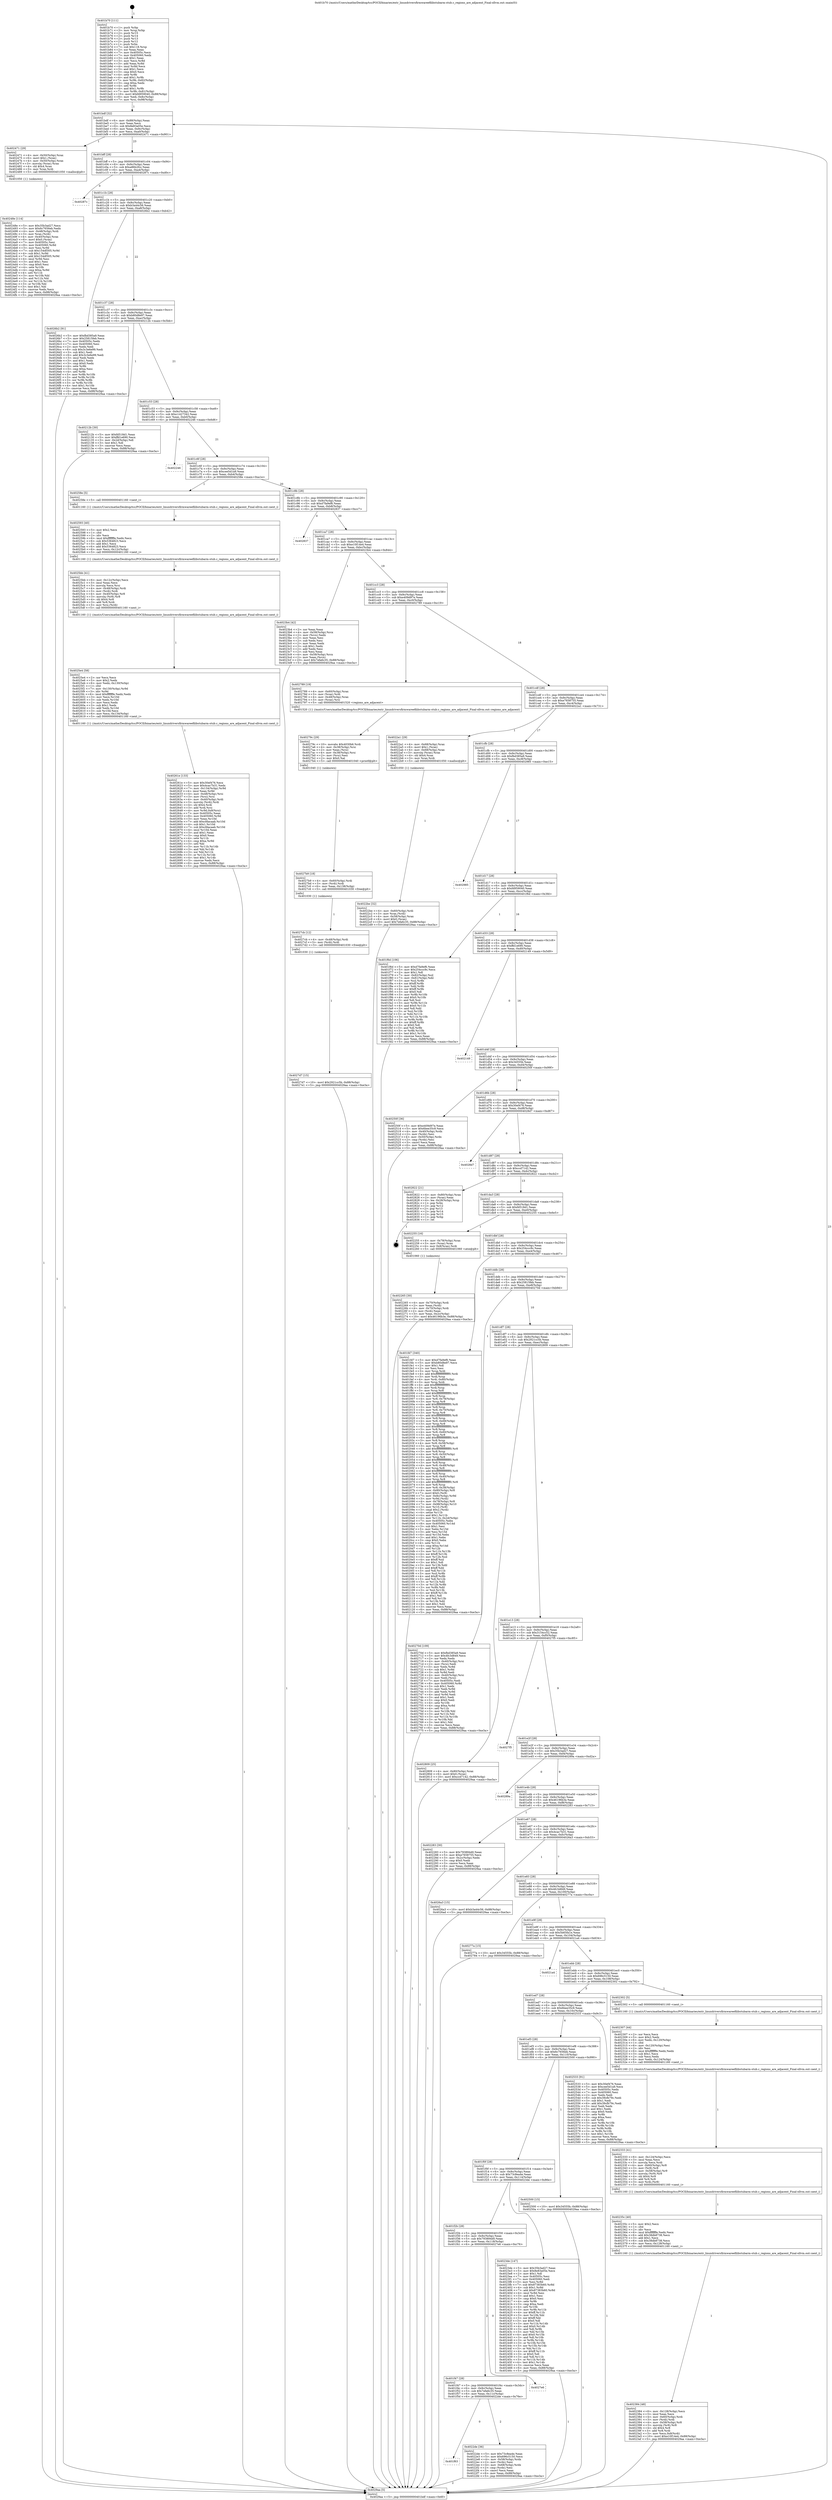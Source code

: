 digraph "0x401b70" {
  label = "0x401b70 (/mnt/c/Users/mathe/Desktop/tcc/POCII/binaries/extr_linuxdriversfirmwareefilibstubarm-stub.c_regions_are_adjacent_Final-ollvm.out::main(0))"
  labelloc = "t"
  node[shape=record]

  Entry [label="",width=0.3,height=0.3,shape=circle,fillcolor=black,style=filled]
  "0x401bdf" [label="{
     0x401bdf [32]\l
     | [instrs]\l
     &nbsp;&nbsp;0x401bdf \<+6\>: mov -0x88(%rbp),%eax\l
     &nbsp;&nbsp;0x401be5 \<+2\>: mov %eax,%ecx\l
     &nbsp;&nbsp;0x401be7 \<+6\>: sub $0x8e83a05e,%ecx\l
     &nbsp;&nbsp;0x401bed \<+6\>: mov %eax,-0x9c(%rbp)\l
     &nbsp;&nbsp;0x401bf3 \<+6\>: mov %ecx,-0xa0(%rbp)\l
     &nbsp;&nbsp;0x401bf9 \<+6\>: je 0000000000402471 \<main+0x901\>\l
  }"]
  "0x402471" [label="{
     0x402471 [29]\l
     | [instrs]\l
     &nbsp;&nbsp;0x402471 \<+4\>: mov -0x50(%rbp),%rax\l
     &nbsp;&nbsp;0x402475 \<+6\>: movl $0x1,(%rax)\l
     &nbsp;&nbsp;0x40247b \<+4\>: mov -0x50(%rbp),%rax\l
     &nbsp;&nbsp;0x40247f \<+3\>: movslq (%rax),%rax\l
     &nbsp;&nbsp;0x402482 \<+4\>: shl $0x4,%rax\l
     &nbsp;&nbsp;0x402486 \<+3\>: mov %rax,%rdi\l
     &nbsp;&nbsp;0x402489 \<+5\>: call 0000000000401050 \<malloc@plt\>\l
     | [calls]\l
     &nbsp;&nbsp;0x401050 \{1\} (unknown)\l
  }"]
  "0x401bff" [label="{
     0x401bff [28]\l
     | [instrs]\l
     &nbsp;&nbsp;0x401bff \<+5\>: jmp 0000000000401c04 \<main+0x94\>\l
     &nbsp;&nbsp;0x401c04 \<+6\>: mov -0x9c(%rbp),%eax\l
     &nbsp;&nbsp;0x401c0a \<+5\>: sub $0xa86b2fcc,%eax\l
     &nbsp;&nbsp;0x401c0f \<+6\>: mov %eax,-0xa4(%rbp)\l
     &nbsp;&nbsp;0x401c15 \<+6\>: je 000000000040287c \<main+0xd0c\>\l
  }"]
  Exit [label="",width=0.3,height=0.3,shape=circle,fillcolor=black,style=filled,peripheries=2]
  "0x40287c" [label="{
     0x40287c\l
  }", style=dashed]
  "0x401c1b" [label="{
     0x401c1b [28]\l
     | [instrs]\l
     &nbsp;&nbsp;0x401c1b \<+5\>: jmp 0000000000401c20 \<main+0xb0\>\l
     &nbsp;&nbsp;0x401c20 \<+6\>: mov -0x9c(%rbp),%eax\l
     &nbsp;&nbsp;0x401c26 \<+5\>: sub $0xb3a44c56,%eax\l
     &nbsp;&nbsp;0x401c2b \<+6\>: mov %eax,-0xa8(%rbp)\l
     &nbsp;&nbsp;0x401c31 \<+6\>: je 00000000004026b2 \<main+0xb42\>\l
  }"]
  "0x4027d7" [label="{
     0x4027d7 [15]\l
     | [instrs]\l
     &nbsp;&nbsp;0x4027d7 \<+10\>: movl $0x2921cc5b,-0x88(%rbp)\l
     &nbsp;&nbsp;0x4027e1 \<+5\>: jmp 00000000004029aa \<main+0xe3a\>\l
  }"]
  "0x4026b2" [label="{
     0x4026b2 [91]\l
     | [instrs]\l
     &nbsp;&nbsp;0x4026b2 \<+5\>: mov $0xfbd385a9,%eax\l
     &nbsp;&nbsp;0x4026b7 \<+5\>: mov $0x25815feb,%ecx\l
     &nbsp;&nbsp;0x4026bc \<+7\>: mov 0x40505c,%edx\l
     &nbsp;&nbsp;0x4026c3 \<+7\>: mov 0x405060,%esi\l
     &nbsp;&nbsp;0x4026ca \<+2\>: mov %edx,%edi\l
     &nbsp;&nbsp;0x4026cc \<+6\>: sub $0x3c3e6e99,%edi\l
     &nbsp;&nbsp;0x4026d2 \<+3\>: sub $0x1,%edi\l
     &nbsp;&nbsp;0x4026d5 \<+6\>: add $0x3c3e6e99,%edi\l
     &nbsp;&nbsp;0x4026db \<+3\>: imul %edi,%edx\l
     &nbsp;&nbsp;0x4026de \<+3\>: and $0x1,%edx\l
     &nbsp;&nbsp;0x4026e1 \<+3\>: cmp $0x0,%edx\l
     &nbsp;&nbsp;0x4026e4 \<+4\>: sete %r8b\l
     &nbsp;&nbsp;0x4026e8 \<+3\>: cmp $0xa,%esi\l
     &nbsp;&nbsp;0x4026eb \<+4\>: setl %r9b\l
     &nbsp;&nbsp;0x4026ef \<+3\>: mov %r8b,%r10b\l
     &nbsp;&nbsp;0x4026f2 \<+3\>: and %r9b,%r10b\l
     &nbsp;&nbsp;0x4026f5 \<+3\>: xor %r9b,%r8b\l
     &nbsp;&nbsp;0x4026f8 \<+3\>: or %r8b,%r10b\l
     &nbsp;&nbsp;0x4026fb \<+4\>: test $0x1,%r10b\l
     &nbsp;&nbsp;0x4026ff \<+3\>: cmovne %ecx,%eax\l
     &nbsp;&nbsp;0x402702 \<+6\>: mov %eax,-0x88(%rbp)\l
     &nbsp;&nbsp;0x402708 \<+5\>: jmp 00000000004029aa \<main+0xe3a\>\l
  }"]
  "0x401c37" [label="{
     0x401c37 [28]\l
     | [instrs]\l
     &nbsp;&nbsp;0x401c37 \<+5\>: jmp 0000000000401c3c \<main+0xcc\>\l
     &nbsp;&nbsp;0x401c3c \<+6\>: mov -0x9c(%rbp),%eax\l
     &nbsp;&nbsp;0x401c42 \<+5\>: sub $0xb80d8e97,%eax\l
     &nbsp;&nbsp;0x401c47 \<+6\>: mov %eax,-0xac(%rbp)\l
     &nbsp;&nbsp;0x401c4d \<+6\>: je 000000000040212b \<main+0x5bb\>\l
  }"]
  "0x4027cb" [label="{
     0x4027cb [12]\l
     | [instrs]\l
     &nbsp;&nbsp;0x4027cb \<+4\>: mov -0x48(%rbp),%rdi\l
     &nbsp;&nbsp;0x4027cf \<+3\>: mov (%rdi),%rdi\l
     &nbsp;&nbsp;0x4027d2 \<+5\>: call 0000000000401030 \<free@plt\>\l
     | [calls]\l
     &nbsp;&nbsp;0x401030 \{1\} (unknown)\l
  }"]
  "0x40212b" [label="{
     0x40212b [30]\l
     | [instrs]\l
     &nbsp;&nbsp;0x40212b \<+5\>: mov $0xfd518d1,%eax\l
     &nbsp;&nbsp;0x402130 \<+5\>: mov $0xffd1e690,%ecx\l
     &nbsp;&nbsp;0x402135 \<+3\>: mov -0x2d(%rbp),%dl\l
     &nbsp;&nbsp;0x402138 \<+3\>: test $0x1,%dl\l
     &nbsp;&nbsp;0x40213b \<+3\>: cmovne %ecx,%eax\l
     &nbsp;&nbsp;0x40213e \<+6\>: mov %eax,-0x88(%rbp)\l
     &nbsp;&nbsp;0x402144 \<+5\>: jmp 00000000004029aa \<main+0xe3a\>\l
  }"]
  "0x401c53" [label="{
     0x401c53 [28]\l
     | [instrs]\l
     &nbsp;&nbsp;0x401c53 \<+5\>: jmp 0000000000401c58 \<main+0xe8\>\l
     &nbsp;&nbsp;0x401c58 \<+6\>: mov -0x9c(%rbp),%eax\l
     &nbsp;&nbsp;0x401c5e \<+5\>: sub $0xc1427342,%eax\l
     &nbsp;&nbsp;0x401c63 \<+6\>: mov %eax,-0xb0(%rbp)\l
     &nbsp;&nbsp;0x401c69 \<+6\>: je 0000000000402246 \<main+0x6d6\>\l
  }"]
  "0x4027b9" [label="{
     0x4027b9 [18]\l
     | [instrs]\l
     &nbsp;&nbsp;0x4027b9 \<+4\>: mov -0x60(%rbp),%rdi\l
     &nbsp;&nbsp;0x4027bd \<+3\>: mov (%rdi),%rdi\l
     &nbsp;&nbsp;0x4027c0 \<+6\>: mov %eax,-0x138(%rbp)\l
     &nbsp;&nbsp;0x4027c6 \<+5\>: call 0000000000401030 \<free@plt\>\l
     | [calls]\l
     &nbsp;&nbsp;0x401030 \{1\} (unknown)\l
  }"]
  "0x402246" [label="{
     0x402246\l
  }", style=dashed]
  "0x401c6f" [label="{
     0x401c6f [28]\l
     | [instrs]\l
     &nbsp;&nbsp;0x401c6f \<+5\>: jmp 0000000000401c74 \<main+0x104\>\l
     &nbsp;&nbsp;0x401c74 \<+6\>: mov -0x9c(%rbp),%eax\l
     &nbsp;&nbsp;0x401c7a \<+5\>: sub $0xcee5d1a9,%eax\l
     &nbsp;&nbsp;0x401c7f \<+6\>: mov %eax,-0xb4(%rbp)\l
     &nbsp;&nbsp;0x401c85 \<+6\>: je 000000000040258e \<main+0xa1e\>\l
  }"]
  "0x40279c" [label="{
     0x40279c [29]\l
     | [instrs]\l
     &nbsp;&nbsp;0x40279c \<+10\>: movabs $0x4030b6,%rdi\l
     &nbsp;&nbsp;0x4027a6 \<+4\>: mov -0x38(%rbp),%rsi\l
     &nbsp;&nbsp;0x4027aa \<+2\>: mov %eax,(%rsi)\l
     &nbsp;&nbsp;0x4027ac \<+4\>: mov -0x38(%rbp),%rsi\l
     &nbsp;&nbsp;0x4027b0 \<+2\>: mov (%rsi),%esi\l
     &nbsp;&nbsp;0x4027b2 \<+2\>: mov $0x0,%al\l
     &nbsp;&nbsp;0x4027b4 \<+5\>: call 0000000000401040 \<printf@plt\>\l
     | [calls]\l
     &nbsp;&nbsp;0x401040 \{1\} (unknown)\l
  }"]
  "0x40258e" [label="{
     0x40258e [5]\l
     | [instrs]\l
     &nbsp;&nbsp;0x40258e \<+5\>: call 0000000000401160 \<next_i\>\l
     | [calls]\l
     &nbsp;&nbsp;0x401160 \{1\} (/mnt/c/Users/mathe/Desktop/tcc/POCII/binaries/extr_linuxdriversfirmwareefilibstubarm-stub.c_regions_are_adjacent_Final-ollvm.out::next_i)\l
  }"]
  "0x401c8b" [label="{
     0x401c8b [28]\l
     | [instrs]\l
     &nbsp;&nbsp;0x401c8b \<+5\>: jmp 0000000000401c90 \<main+0x120\>\l
     &nbsp;&nbsp;0x401c90 \<+6\>: mov -0x9c(%rbp),%eax\l
     &nbsp;&nbsp;0x401c96 \<+5\>: sub $0xd7fa9ef6,%eax\l
     &nbsp;&nbsp;0x401c9b \<+6\>: mov %eax,-0xb8(%rbp)\l
     &nbsp;&nbsp;0x401ca1 \<+6\>: je 0000000000402837 \<main+0xcc7\>\l
  }"]
  "0x40261e" [label="{
     0x40261e [133]\l
     | [instrs]\l
     &nbsp;&nbsp;0x40261e \<+5\>: mov $0x30ef476,%ecx\l
     &nbsp;&nbsp;0x402623 \<+5\>: mov $0x4cac7b31,%edx\l
     &nbsp;&nbsp;0x402628 \<+7\>: mov -0x134(%rbp),%r9d\l
     &nbsp;&nbsp;0x40262f \<+4\>: imul %eax,%r9d\l
     &nbsp;&nbsp;0x402633 \<+4\>: mov -0x48(%rbp),%rsi\l
     &nbsp;&nbsp;0x402637 \<+3\>: mov (%rsi),%rsi\l
     &nbsp;&nbsp;0x40263a \<+4\>: mov -0x40(%rbp),%rdi\l
     &nbsp;&nbsp;0x40263e \<+3\>: movslq (%rdi),%rdi\l
     &nbsp;&nbsp;0x402641 \<+4\>: shl $0x4,%rdi\l
     &nbsp;&nbsp;0x402645 \<+3\>: add %rdi,%rsi\l
     &nbsp;&nbsp;0x402648 \<+4\>: mov %r9d,0x8(%rsi)\l
     &nbsp;&nbsp;0x40264c \<+7\>: mov 0x40505c,%eax\l
     &nbsp;&nbsp;0x402653 \<+8\>: mov 0x405060,%r9d\l
     &nbsp;&nbsp;0x40265b \<+3\>: mov %eax,%r10d\l
     &nbsp;&nbsp;0x40265e \<+7\>: add $0xcfdacaab,%r10d\l
     &nbsp;&nbsp;0x402665 \<+4\>: sub $0x1,%r10d\l
     &nbsp;&nbsp;0x402669 \<+7\>: sub $0xcfdacaab,%r10d\l
     &nbsp;&nbsp;0x402670 \<+4\>: imul %r10d,%eax\l
     &nbsp;&nbsp;0x402674 \<+3\>: and $0x1,%eax\l
     &nbsp;&nbsp;0x402677 \<+3\>: cmp $0x0,%eax\l
     &nbsp;&nbsp;0x40267a \<+4\>: sete %r11b\l
     &nbsp;&nbsp;0x40267e \<+4\>: cmp $0xa,%r9d\l
     &nbsp;&nbsp;0x402682 \<+3\>: setl %bl\l
     &nbsp;&nbsp;0x402685 \<+3\>: mov %r11b,%r14b\l
     &nbsp;&nbsp;0x402688 \<+3\>: and %bl,%r14b\l
     &nbsp;&nbsp;0x40268b \<+3\>: xor %bl,%r11b\l
     &nbsp;&nbsp;0x40268e \<+3\>: or %r11b,%r14b\l
     &nbsp;&nbsp;0x402691 \<+4\>: test $0x1,%r14b\l
     &nbsp;&nbsp;0x402695 \<+3\>: cmovne %edx,%ecx\l
     &nbsp;&nbsp;0x402698 \<+6\>: mov %ecx,-0x88(%rbp)\l
     &nbsp;&nbsp;0x40269e \<+5\>: jmp 00000000004029aa \<main+0xe3a\>\l
  }"]
  "0x402837" [label="{
     0x402837\l
  }", style=dashed]
  "0x401ca7" [label="{
     0x401ca7 [28]\l
     | [instrs]\l
     &nbsp;&nbsp;0x401ca7 \<+5\>: jmp 0000000000401cac \<main+0x13c\>\l
     &nbsp;&nbsp;0x401cac \<+6\>: mov -0x9c(%rbp),%eax\l
     &nbsp;&nbsp;0x401cb2 \<+5\>: sub $0xe10f14e4,%eax\l
     &nbsp;&nbsp;0x401cb7 \<+6\>: mov %eax,-0xbc(%rbp)\l
     &nbsp;&nbsp;0x401cbd \<+6\>: je 00000000004023b4 \<main+0x844\>\l
  }"]
  "0x4025e4" [label="{
     0x4025e4 [58]\l
     | [instrs]\l
     &nbsp;&nbsp;0x4025e4 \<+2\>: xor %ecx,%ecx\l
     &nbsp;&nbsp;0x4025e6 \<+5\>: mov $0x2,%edx\l
     &nbsp;&nbsp;0x4025eb \<+6\>: mov %edx,-0x130(%rbp)\l
     &nbsp;&nbsp;0x4025f1 \<+1\>: cltd\l
     &nbsp;&nbsp;0x4025f2 \<+7\>: mov -0x130(%rbp),%r9d\l
     &nbsp;&nbsp;0x4025f9 \<+3\>: idiv %r9d\l
     &nbsp;&nbsp;0x4025fc \<+6\>: imul $0xfffffffe,%edx,%edx\l
     &nbsp;&nbsp;0x402602 \<+3\>: mov %ecx,%r10d\l
     &nbsp;&nbsp;0x402605 \<+3\>: sub %edx,%r10d\l
     &nbsp;&nbsp;0x402608 \<+2\>: mov %ecx,%edx\l
     &nbsp;&nbsp;0x40260a \<+3\>: sub $0x1,%edx\l
     &nbsp;&nbsp;0x40260d \<+3\>: add %edx,%r10d\l
     &nbsp;&nbsp;0x402610 \<+3\>: sub %r10d,%ecx\l
     &nbsp;&nbsp;0x402613 \<+6\>: mov %ecx,-0x134(%rbp)\l
     &nbsp;&nbsp;0x402619 \<+5\>: call 0000000000401160 \<next_i\>\l
     | [calls]\l
     &nbsp;&nbsp;0x401160 \{1\} (/mnt/c/Users/mathe/Desktop/tcc/POCII/binaries/extr_linuxdriversfirmwareefilibstubarm-stub.c_regions_are_adjacent_Final-ollvm.out::next_i)\l
  }"]
  "0x4023b4" [label="{
     0x4023b4 [42]\l
     | [instrs]\l
     &nbsp;&nbsp;0x4023b4 \<+2\>: xor %eax,%eax\l
     &nbsp;&nbsp;0x4023b6 \<+4\>: mov -0x58(%rbp),%rcx\l
     &nbsp;&nbsp;0x4023ba \<+2\>: mov (%rcx),%edx\l
     &nbsp;&nbsp;0x4023bc \<+2\>: mov %eax,%esi\l
     &nbsp;&nbsp;0x4023be \<+2\>: sub %edx,%esi\l
     &nbsp;&nbsp;0x4023c0 \<+2\>: mov %eax,%edx\l
     &nbsp;&nbsp;0x4023c2 \<+3\>: sub $0x1,%edx\l
     &nbsp;&nbsp;0x4023c5 \<+2\>: add %edx,%esi\l
     &nbsp;&nbsp;0x4023c7 \<+2\>: sub %esi,%eax\l
     &nbsp;&nbsp;0x4023c9 \<+4\>: mov -0x58(%rbp),%rcx\l
     &nbsp;&nbsp;0x4023cd \<+2\>: mov %eax,(%rcx)\l
     &nbsp;&nbsp;0x4023cf \<+10\>: movl $0x7efa6c35,-0x88(%rbp)\l
     &nbsp;&nbsp;0x4023d9 \<+5\>: jmp 00000000004029aa \<main+0xe3a\>\l
  }"]
  "0x401cc3" [label="{
     0x401cc3 [28]\l
     | [instrs]\l
     &nbsp;&nbsp;0x401cc3 \<+5\>: jmp 0000000000401cc8 \<main+0x158\>\l
     &nbsp;&nbsp;0x401cc8 \<+6\>: mov -0x9c(%rbp),%eax\l
     &nbsp;&nbsp;0x401cce \<+5\>: sub $0xe409d97e,%eax\l
     &nbsp;&nbsp;0x401cd3 \<+6\>: mov %eax,-0xc0(%rbp)\l
     &nbsp;&nbsp;0x401cd9 \<+6\>: je 0000000000402789 \<main+0xc19\>\l
  }"]
  "0x4025bb" [label="{
     0x4025bb [41]\l
     | [instrs]\l
     &nbsp;&nbsp;0x4025bb \<+6\>: mov -0x12c(%rbp),%ecx\l
     &nbsp;&nbsp;0x4025c1 \<+3\>: imul %eax,%ecx\l
     &nbsp;&nbsp;0x4025c4 \<+3\>: movslq %ecx,%rsi\l
     &nbsp;&nbsp;0x4025c7 \<+4\>: mov -0x48(%rbp),%rdi\l
     &nbsp;&nbsp;0x4025cb \<+3\>: mov (%rdi),%rdi\l
     &nbsp;&nbsp;0x4025ce \<+4\>: mov -0x40(%rbp),%r8\l
     &nbsp;&nbsp;0x4025d2 \<+3\>: movslq (%r8),%r8\l
     &nbsp;&nbsp;0x4025d5 \<+4\>: shl $0x4,%r8\l
     &nbsp;&nbsp;0x4025d9 \<+3\>: add %r8,%rdi\l
     &nbsp;&nbsp;0x4025dc \<+3\>: mov %rsi,(%rdi)\l
     &nbsp;&nbsp;0x4025df \<+5\>: call 0000000000401160 \<next_i\>\l
     | [calls]\l
     &nbsp;&nbsp;0x401160 \{1\} (/mnt/c/Users/mathe/Desktop/tcc/POCII/binaries/extr_linuxdriversfirmwareefilibstubarm-stub.c_regions_are_adjacent_Final-ollvm.out::next_i)\l
  }"]
  "0x402789" [label="{
     0x402789 [19]\l
     | [instrs]\l
     &nbsp;&nbsp;0x402789 \<+4\>: mov -0x60(%rbp),%rax\l
     &nbsp;&nbsp;0x40278d \<+3\>: mov (%rax),%rdi\l
     &nbsp;&nbsp;0x402790 \<+4\>: mov -0x48(%rbp),%rax\l
     &nbsp;&nbsp;0x402794 \<+3\>: mov (%rax),%rsi\l
     &nbsp;&nbsp;0x402797 \<+5\>: call 0000000000401520 \<regions_are_adjacent\>\l
     | [calls]\l
     &nbsp;&nbsp;0x401520 \{1\} (/mnt/c/Users/mathe/Desktop/tcc/POCII/binaries/extr_linuxdriversfirmwareefilibstubarm-stub.c_regions_are_adjacent_Final-ollvm.out::regions_are_adjacent)\l
  }"]
  "0x401cdf" [label="{
     0x401cdf [28]\l
     | [instrs]\l
     &nbsp;&nbsp;0x401cdf \<+5\>: jmp 0000000000401ce4 \<main+0x174\>\l
     &nbsp;&nbsp;0x401ce4 \<+6\>: mov -0x9c(%rbp),%eax\l
     &nbsp;&nbsp;0x401cea \<+5\>: sub $0xe7658755,%eax\l
     &nbsp;&nbsp;0x401cef \<+6\>: mov %eax,-0xc4(%rbp)\l
     &nbsp;&nbsp;0x401cf5 \<+6\>: je 00000000004022a1 \<main+0x731\>\l
  }"]
  "0x402593" [label="{
     0x402593 [40]\l
     | [instrs]\l
     &nbsp;&nbsp;0x402593 \<+5\>: mov $0x2,%ecx\l
     &nbsp;&nbsp;0x402598 \<+1\>: cltd\l
     &nbsp;&nbsp;0x402599 \<+2\>: idiv %ecx\l
     &nbsp;&nbsp;0x40259b \<+6\>: imul $0xfffffffe,%edx,%ecx\l
     &nbsp;&nbsp;0x4025a1 \<+6\>: sub $0x5364823,%ecx\l
     &nbsp;&nbsp;0x4025a7 \<+3\>: add $0x1,%ecx\l
     &nbsp;&nbsp;0x4025aa \<+6\>: add $0x5364823,%ecx\l
     &nbsp;&nbsp;0x4025b0 \<+6\>: mov %ecx,-0x12c(%rbp)\l
     &nbsp;&nbsp;0x4025b6 \<+5\>: call 0000000000401160 \<next_i\>\l
     | [calls]\l
     &nbsp;&nbsp;0x401160 \{1\} (/mnt/c/Users/mathe/Desktop/tcc/POCII/binaries/extr_linuxdriversfirmwareefilibstubarm-stub.c_regions_are_adjacent_Final-ollvm.out::next_i)\l
  }"]
  "0x4022a1" [label="{
     0x4022a1 [29]\l
     | [instrs]\l
     &nbsp;&nbsp;0x4022a1 \<+4\>: mov -0x68(%rbp),%rax\l
     &nbsp;&nbsp;0x4022a5 \<+6\>: movl $0x1,(%rax)\l
     &nbsp;&nbsp;0x4022ab \<+4\>: mov -0x68(%rbp),%rax\l
     &nbsp;&nbsp;0x4022af \<+3\>: movslq (%rax),%rax\l
     &nbsp;&nbsp;0x4022b2 \<+4\>: shl $0x4,%rax\l
     &nbsp;&nbsp;0x4022b6 \<+3\>: mov %rax,%rdi\l
     &nbsp;&nbsp;0x4022b9 \<+5\>: call 0000000000401050 \<malloc@plt\>\l
     | [calls]\l
     &nbsp;&nbsp;0x401050 \{1\} (unknown)\l
  }"]
  "0x401cfb" [label="{
     0x401cfb [28]\l
     | [instrs]\l
     &nbsp;&nbsp;0x401cfb \<+5\>: jmp 0000000000401d00 \<main+0x190\>\l
     &nbsp;&nbsp;0x401d00 \<+6\>: mov -0x9c(%rbp),%eax\l
     &nbsp;&nbsp;0x401d06 \<+5\>: sub $0xfbd385a9,%eax\l
     &nbsp;&nbsp;0x401d0b \<+6\>: mov %eax,-0xc8(%rbp)\l
     &nbsp;&nbsp;0x401d11 \<+6\>: je 0000000000402985 \<main+0xe15\>\l
  }"]
  "0x40248e" [label="{
     0x40248e [114]\l
     | [instrs]\l
     &nbsp;&nbsp;0x40248e \<+5\>: mov $0x35b3ad27,%ecx\l
     &nbsp;&nbsp;0x402493 \<+5\>: mov $0x6c7656eb,%edx\l
     &nbsp;&nbsp;0x402498 \<+4\>: mov -0x48(%rbp),%rdi\l
     &nbsp;&nbsp;0x40249c \<+3\>: mov %rax,(%rdi)\l
     &nbsp;&nbsp;0x40249f \<+4\>: mov -0x40(%rbp),%rax\l
     &nbsp;&nbsp;0x4024a3 \<+6\>: movl $0x0,(%rax)\l
     &nbsp;&nbsp;0x4024a9 \<+7\>: mov 0x40505c,%esi\l
     &nbsp;&nbsp;0x4024b0 \<+8\>: mov 0x405060,%r8d\l
     &nbsp;&nbsp;0x4024b8 \<+3\>: mov %esi,%r9d\l
     &nbsp;&nbsp;0x4024bb \<+7\>: sub $0x154df305,%r9d\l
     &nbsp;&nbsp;0x4024c2 \<+4\>: sub $0x1,%r9d\l
     &nbsp;&nbsp;0x4024c6 \<+7\>: add $0x154df305,%r9d\l
     &nbsp;&nbsp;0x4024cd \<+4\>: imul %r9d,%esi\l
     &nbsp;&nbsp;0x4024d1 \<+3\>: and $0x1,%esi\l
     &nbsp;&nbsp;0x4024d4 \<+3\>: cmp $0x0,%esi\l
     &nbsp;&nbsp;0x4024d7 \<+4\>: sete %r10b\l
     &nbsp;&nbsp;0x4024db \<+4\>: cmp $0xa,%r8d\l
     &nbsp;&nbsp;0x4024df \<+4\>: setl %r11b\l
     &nbsp;&nbsp;0x4024e3 \<+3\>: mov %r10b,%bl\l
     &nbsp;&nbsp;0x4024e6 \<+3\>: and %r11b,%bl\l
     &nbsp;&nbsp;0x4024e9 \<+3\>: xor %r11b,%r10b\l
     &nbsp;&nbsp;0x4024ec \<+3\>: or %r10b,%bl\l
     &nbsp;&nbsp;0x4024ef \<+3\>: test $0x1,%bl\l
     &nbsp;&nbsp;0x4024f2 \<+3\>: cmovne %edx,%ecx\l
     &nbsp;&nbsp;0x4024f5 \<+6\>: mov %ecx,-0x88(%rbp)\l
     &nbsp;&nbsp;0x4024fb \<+5\>: jmp 00000000004029aa \<main+0xe3a\>\l
  }"]
  "0x402985" [label="{
     0x402985\l
  }", style=dashed]
  "0x401d17" [label="{
     0x401d17 [28]\l
     | [instrs]\l
     &nbsp;&nbsp;0x401d17 \<+5\>: jmp 0000000000401d1c \<main+0x1ac\>\l
     &nbsp;&nbsp;0x401d1c \<+6\>: mov -0x9c(%rbp),%eax\l
     &nbsp;&nbsp;0x401d22 \<+5\>: sub $0xfd959040,%eax\l
     &nbsp;&nbsp;0x401d27 \<+6\>: mov %eax,-0xcc(%rbp)\l
     &nbsp;&nbsp;0x401d2d \<+6\>: je 0000000000401f6d \<main+0x3fd\>\l
  }"]
  "0x402384" [label="{
     0x402384 [48]\l
     | [instrs]\l
     &nbsp;&nbsp;0x402384 \<+6\>: mov -0x128(%rbp),%ecx\l
     &nbsp;&nbsp;0x40238a \<+3\>: imul %eax,%ecx\l
     &nbsp;&nbsp;0x40238d \<+4\>: mov -0x60(%rbp),%rdi\l
     &nbsp;&nbsp;0x402391 \<+3\>: mov (%rdi),%rdi\l
     &nbsp;&nbsp;0x402394 \<+4\>: mov -0x58(%rbp),%r8\l
     &nbsp;&nbsp;0x402398 \<+3\>: movslq (%r8),%r8\l
     &nbsp;&nbsp;0x40239b \<+4\>: shl $0x4,%r8\l
     &nbsp;&nbsp;0x40239f \<+3\>: add %r8,%rdi\l
     &nbsp;&nbsp;0x4023a2 \<+3\>: mov %ecx,0x8(%rdi)\l
     &nbsp;&nbsp;0x4023a5 \<+10\>: movl $0xe10f14e4,-0x88(%rbp)\l
     &nbsp;&nbsp;0x4023af \<+5\>: jmp 00000000004029aa \<main+0xe3a\>\l
  }"]
  "0x401f6d" [label="{
     0x401f6d [106]\l
     | [instrs]\l
     &nbsp;&nbsp;0x401f6d \<+5\>: mov $0xd7fa9ef6,%eax\l
     &nbsp;&nbsp;0x401f72 \<+5\>: mov $0x254ccc9c,%ecx\l
     &nbsp;&nbsp;0x401f77 \<+2\>: mov $0x1,%dl\l
     &nbsp;&nbsp;0x401f79 \<+7\>: mov -0x82(%rbp),%sil\l
     &nbsp;&nbsp;0x401f80 \<+7\>: mov -0x81(%rbp),%dil\l
     &nbsp;&nbsp;0x401f87 \<+3\>: mov %sil,%r8b\l
     &nbsp;&nbsp;0x401f8a \<+4\>: xor $0xff,%r8b\l
     &nbsp;&nbsp;0x401f8e \<+3\>: mov %dil,%r9b\l
     &nbsp;&nbsp;0x401f91 \<+4\>: xor $0xff,%r9b\l
     &nbsp;&nbsp;0x401f95 \<+3\>: xor $0x0,%dl\l
     &nbsp;&nbsp;0x401f98 \<+3\>: mov %r8b,%r10b\l
     &nbsp;&nbsp;0x401f9b \<+4\>: and $0x0,%r10b\l
     &nbsp;&nbsp;0x401f9f \<+3\>: and %dl,%sil\l
     &nbsp;&nbsp;0x401fa2 \<+3\>: mov %r9b,%r11b\l
     &nbsp;&nbsp;0x401fa5 \<+4\>: and $0x0,%r11b\l
     &nbsp;&nbsp;0x401fa9 \<+3\>: and %dl,%dil\l
     &nbsp;&nbsp;0x401fac \<+3\>: or %sil,%r10b\l
     &nbsp;&nbsp;0x401faf \<+3\>: or %dil,%r11b\l
     &nbsp;&nbsp;0x401fb2 \<+3\>: xor %r11b,%r10b\l
     &nbsp;&nbsp;0x401fb5 \<+3\>: or %r9b,%r8b\l
     &nbsp;&nbsp;0x401fb8 \<+4\>: xor $0xff,%r8b\l
     &nbsp;&nbsp;0x401fbc \<+3\>: or $0x0,%dl\l
     &nbsp;&nbsp;0x401fbf \<+3\>: and %dl,%r8b\l
     &nbsp;&nbsp;0x401fc2 \<+3\>: or %r8b,%r10b\l
     &nbsp;&nbsp;0x401fc5 \<+4\>: test $0x1,%r10b\l
     &nbsp;&nbsp;0x401fc9 \<+3\>: cmovne %ecx,%eax\l
     &nbsp;&nbsp;0x401fcc \<+6\>: mov %eax,-0x88(%rbp)\l
     &nbsp;&nbsp;0x401fd2 \<+5\>: jmp 00000000004029aa \<main+0xe3a\>\l
  }"]
  "0x401d33" [label="{
     0x401d33 [28]\l
     | [instrs]\l
     &nbsp;&nbsp;0x401d33 \<+5\>: jmp 0000000000401d38 \<main+0x1c8\>\l
     &nbsp;&nbsp;0x401d38 \<+6\>: mov -0x9c(%rbp),%eax\l
     &nbsp;&nbsp;0x401d3e \<+5\>: sub $0xffd1e690,%eax\l
     &nbsp;&nbsp;0x401d43 \<+6\>: mov %eax,-0xd0(%rbp)\l
     &nbsp;&nbsp;0x401d49 \<+6\>: je 0000000000402149 \<main+0x5d9\>\l
  }"]
  "0x4029aa" [label="{
     0x4029aa [5]\l
     | [instrs]\l
     &nbsp;&nbsp;0x4029aa \<+5\>: jmp 0000000000401bdf \<main+0x6f\>\l
  }"]
  "0x401b70" [label="{
     0x401b70 [111]\l
     | [instrs]\l
     &nbsp;&nbsp;0x401b70 \<+1\>: push %rbp\l
     &nbsp;&nbsp;0x401b71 \<+3\>: mov %rsp,%rbp\l
     &nbsp;&nbsp;0x401b74 \<+2\>: push %r15\l
     &nbsp;&nbsp;0x401b76 \<+2\>: push %r14\l
     &nbsp;&nbsp;0x401b78 \<+2\>: push %r13\l
     &nbsp;&nbsp;0x401b7a \<+2\>: push %r12\l
     &nbsp;&nbsp;0x401b7c \<+1\>: push %rbx\l
     &nbsp;&nbsp;0x401b7d \<+7\>: sub $0x118,%rsp\l
     &nbsp;&nbsp;0x401b84 \<+2\>: xor %eax,%eax\l
     &nbsp;&nbsp;0x401b86 \<+7\>: mov 0x40505c,%ecx\l
     &nbsp;&nbsp;0x401b8d \<+7\>: mov 0x405060,%edx\l
     &nbsp;&nbsp;0x401b94 \<+3\>: sub $0x1,%eax\l
     &nbsp;&nbsp;0x401b97 \<+3\>: mov %ecx,%r8d\l
     &nbsp;&nbsp;0x401b9a \<+3\>: add %eax,%r8d\l
     &nbsp;&nbsp;0x401b9d \<+4\>: imul %r8d,%ecx\l
     &nbsp;&nbsp;0x401ba1 \<+3\>: and $0x1,%ecx\l
     &nbsp;&nbsp;0x401ba4 \<+3\>: cmp $0x0,%ecx\l
     &nbsp;&nbsp;0x401ba7 \<+4\>: sete %r9b\l
     &nbsp;&nbsp;0x401bab \<+4\>: and $0x1,%r9b\l
     &nbsp;&nbsp;0x401baf \<+7\>: mov %r9b,-0x82(%rbp)\l
     &nbsp;&nbsp;0x401bb6 \<+3\>: cmp $0xa,%edx\l
     &nbsp;&nbsp;0x401bb9 \<+4\>: setl %r9b\l
     &nbsp;&nbsp;0x401bbd \<+4\>: and $0x1,%r9b\l
     &nbsp;&nbsp;0x401bc1 \<+7\>: mov %r9b,-0x81(%rbp)\l
     &nbsp;&nbsp;0x401bc8 \<+10\>: movl $0xfd959040,-0x88(%rbp)\l
     &nbsp;&nbsp;0x401bd2 \<+6\>: mov %edi,-0x8c(%rbp)\l
     &nbsp;&nbsp;0x401bd8 \<+7\>: mov %rsi,-0x98(%rbp)\l
  }"]
  "0x40235c" [label="{
     0x40235c [40]\l
     | [instrs]\l
     &nbsp;&nbsp;0x40235c \<+5\>: mov $0x2,%ecx\l
     &nbsp;&nbsp;0x402361 \<+1\>: cltd\l
     &nbsp;&nbsp;0x402362 \<+2\>: idiv %ecx\l
     &nbsp;&nbsp;0x402364 \<+6\>: imul $0xfffffffe,%edx,%ecx\l
     &nbsp;&nbsp;0x40236a \<+6\>: add $0x38db8738,%ecx\l
     &nbsp;&nbsp;0x402370 \<+3\>: add $0x1,%ecx\l
     &nbsp;&nbsp;0x402373 \<+6\>: sub $0x38db8738,%ecx\l
     &nbsp;&nbsp;0x402379 \<+6\>: mov %ecx,-0x128(%rbp)\l
     &nbsp;&nbsp;0x40237f \<+5\>: call 0000000000401160 \<next_i\>\l
     | [calls]\l
     &nbsp;&nbsp;0x401160 \{1\} (/mnt/c/Users/mathe/Desktop/tcc/POCII/binaries/extr_linuxdriversfirmwareefilibstubarm-stub.c_regions_are_adjacent_Final-ollvm.out::next_i)\l
  }"]
  "0x402149" [label="{
     0x402149\l
  }", style=dashed]
  "0x401d4f" [label="{
     0x401d4f [28]\l
     | [instrs]\l
     &nbsp;&nbsp;0x401d4f \<+5\>: jmp 0000000000401d54 \<main+0x1e4\>\l
     &nbsp;&nbsp;0x401d54 \<+6\>: mov -0x9c(%rbp),%eax\l
     &nbsp;&nbsp;0x401d5a \<+5\>: sub $0x34555b,%eax\l
     &nbsp;&nbsp;0x401d5f \<+6\>: mov %eax,-0xd4(%rbp)\l
     &nbsp;&nbsp;0x401d65 \<+6\>: je 000000000040250f \<main+0x99f\>\l
  }"]
  "0x402333" [label="{
     0x402333 [41]\l
     | [instrs]\l
     &nbsp;&nbsp;0x402333 \<+6\>: mov -0x124(%rbp),%ecx\l
     &nbsp;&nbsp;0x402339 \<+3\>: imul %eax,%ecx\l
     &nbsp;&nbsp;0x40233c \<+3\>: movslq %ecx,%rdi\l
     &nbsp;&nbsp;0x40233f \<+4\>: mov -0x60(%rbp),%r8\l
     &nbsp;&nbsp;0x402343 \<+3\>: mov (%r8),%r8\l
     &nbsp;&nbsp;0x402346 \<+4\>: mov -0x58(%rbp),%r9\l
     &nbsp;&nbsp;0x40234a \<+3\>: movslq (%r9),%r9\l
     &nbsp;&nbsp;0x40234d \<+4\>: shl $0x4,%r9\l
     &nbsp;&nbsp;0x402351 \<+3\>: add %r9,%r8\l
     &nbsp;&nbsp;0x402354 \<+3\>: mov %rdi,(%r8)\l
     &nbsp;&nbsp;0x402357 \<+5\>: call 0000000000401160 \<next_i\>\l
     | [calls]\l
     &nbsp;&nbsp;0x401160 \{1\} (/mnt/c/Users/mathe/Desktop/tcc/POCII/binaries/extr_linuxdriversfirmwareefilibstubarm-stub.c_regions_are_adjacent_Final-ollvm.out::next_i)\l
  }"]
  "0x40250f" [label="{
     0x40250f [36]\l
     | [instrs]\l
     &nbsp;&nbsp;0x40250f \<+5\>: mov $0xe409d97e,%eax\l
     &nbsp;&nbsp;0x402514 \<+5\>: mov $0x6bee35c9,%ecx\l
     &nbsp;&nbsp;0x402519 \<+4\>: mov -0x40(%rbp),%rdx\l
     &nbsp;&nbsp;0x40251d \<+2\>: mov (%rdx),%esi\l
     &nbsp;&nbsp;0x40251f \<+4\>: mov -0x50(%rbp),%rdx\l
     &nbsp;&nbsp;0x402523 \<+2\>: cmp (%rdx),%esi\l
     &nbsp;&nbsp;0x402525 \<+3\>: cmovl %ecx,%eax\l
     &nbsp;&nbsp;0x402528 \<+6\>: mov %eax,-0x88(%rbp)\l
     &nbsp;&nbsp;0x40252e \<+5\>: jmp 00000000004029aa \<main+0xe3a\>\l
  }"]
  "0x401d6b" [label="{
     0x401d6b [28]\l
     | [instrs]\l
     &nbsp;&nbsp;0x401d6b \<+5\>: jmp 0000000000401d70 \<main+0x200\>\l
     &nbsp;&nbsp;0x401d70 \<+6\>: mov -0x9c(%rbp),%eax\l
     &nbsp;&nbsp;0x401d76 \<+5\>: sub $0x30ef476,%eax\l
     &nbsp;&nbsp;0x401d7b \<+6\>: mov %eax,-0xd8(%rbp)\l
     &nbsp;&nbsp;0x401d81 \<+6\>: je 00000000004028d7 \<main+0xd67\>\l
  }"]
  "0x402307" [label="{
     0x402307 [44]\l
     | [instrs]\l
     &nbsp;&nbsp;0x402307 \<+2\>: xor %ecx,%ecx\l
     &nbsp;&nbsp;0x402309 \<+5\>: mov $0x2,%edx\l
     &nbsp;&nbsp;0x40230e \<+6\>: mov %edx,-0x120(%rbp)\l
     &nbsp;&nbsp;0x402314 \<+1\>: cltd\l
     &nbsp;&nbsp;0x402315 \<+6\>: mov -0x120(%rbp),%esi\l
     &nbsp;&nbsp;0x40231b \<+2\>: idiv %esi\l
     &nbsp;&nbsp;0x40231d \<+6\>: imul $0xfffffffe,%edx,%edx\l
     &nbsp;&nbsp;0x402323 \<+3\>: sub $0x1,%ecx\l
     &nbsp;&nbsp;0x402326 \<+2\>: sub %ecx,%edx\l
     &nbsp;&nbsp;0x402328 \<+6\>: mov %edx,-0x124(%rbp)\l
     &nbsp;&nbsp;0x40232e \<+5\>: call 0000000000401160 \<next_i\>\l
     | [calls]\l
     &nbsp;&nbsp;0x401160 \{1\} (/mnt/c/Users/mathe/Desktop/tcc/POCII/binaries/extr_linuxdriversfirmwareefilibstubarm-stub.c_regions_are_adjacent_Final-ollvm.out::next_i)\l
  }"]
  "0x4028d7" [label="{
     0x4028d7\l
  }", style=dashed]
  "0x401d87" [label="{
     0x401d87 [28]\l
     | [instrs]\l
     &nbsp;&nbsp;0x401d87 \<+5\>: jmp 0000000000401d8c \<main+0x21c\>\l
     &nbsp;&nbsp;0x401d8c \<+6\>: mov -0x9c(%rbp),%eax\l
     &nbsp;&nbsp;0x401d92 \<+5\>: sub $0xccd7142,%eax\l
     &nbsp;&nbsp;0x401d97 \<+6\>: mov %eax,-0xdc(%rbp)\l
     &nbsp;&nbsp;0x401d9d \<+6\>: je 0000000000402822 \<main+0xcb2\>\l
  }"]
  "0x401f63" [label="{
     0x401f63\l
  }", style=dashed]
  "0x402822" [label="{
     0x402822 [21]\l
     | [instrs]\l
     &nbsp;&nbsp;0x402822 \<+4\>: mov -0x80(%rbp),%rax\l
     &nbsp;&nbsp;0x402826 \<+2\>: mov (%rax),%eax\l
     &nbsp;&nbsp;0x402828 \<+4\>: lea -0x28(%rbp),%rsp\l
     &nbsp;&nbsp;0x40282c \<+1\>: pop %rbx\l
     &nbsp;&nbsp;0x40282d \<+2\>: pop %r12\l
     &nbsp;&nbsp;0x40282f \<+2\>: pop %r13\l
     &nbsp;&nbsp;0x402831 \<+2\>: pop %r14\l
     &nbsp;&nbsp;0x402833 \<+2\>: pop %r15\l
     &nbsp;&nbsp;0x402835 \<+1\>: pop %rbp\l
     &nbsp;&nbsp;0x402836 \<+1\>: ret\l
  }"]
  "0x401da3" [label="{
     0x401da3 [28]\l
     | [instrs]\l
     &nbsp;&nbsp;0x401da3 \<+5\>: jmp 0000000000401da8 \<main+0x238\>\l
     &nbsp;&nbsp;0x401da8 \<+6\>: mov -0x9c(%rbp),%eax\l
     &nbsp;&nbsp;0x401dae \<+5\>: sub $0xfd518d1,%eax\l
     &nbsp;&nbsp;0x401db3 \<+6\>: mov %eax,-0xe0(%rbp)\l
     &nbsp;&nbsp;0x401db9 \<+6\>: je 0000000000402255 \<main+0x6e5\>\l
  }"]
  "0x4022de" [label="{
     0x4022de [36]\l
     | [instrs]\l
     &nbsp;&nbsp;0x4022de \<+5\>: mov $0x73c8ea4e,%eax\l
     &nbsp;&nbsp;0x4022e3 \<+5\>: mov $0x696c5150,%ecx\l
     &nbsp;&nbsp;0x4022e8 \<+4\>: mov -0x58(%rbp),%rdx\l
     &nbsp;&nbsp;0x4022ec \<+2\>: mov (%rdx),%esi\l
     &nbsp;&nbsp;0x4022ee \<+4\>: mov -0x68(%rbp),%rdx\l
     &nbsp;&nbsp;0x4022f2 \<+2\>: cmp (%rdx),%esi\l
     &nbsp;&nbsp;0x4022f4 \<+3\>: cmovl %ecx,%eax\l
     &nbsp;&nbsp;0x4022f7 \<+6\>: mov %eax,-0x88(%rbp)\l
     &nbsp;&nbsp;0x4022fd \<+5\>: jmp 00000000004029aa \<main+0xe3a\>\l
  }"]
  "0x402255" [label="{
     0x402255 [16]\l
     | [instrs]\l
     &nbsp;&nbsp;0x402255 \<+4\>: mov -0x78(%rbp),%rax\l
     &nbsp;&nbsp;0x402259 \<+3\>: mov (%rax),%rax\l
     &nbsp;&nbsp;0x40225c \<+4\>: mov 0x8(%rax),%rdi\l
     &nbsp;&nbsp;0x402260 \<+5\>: call 0000000000401060 \<atoi@plt\>\l
     | [calls]\l
     &nbsp;&nbsp;0x401060 \{1\} (unknown)\l
  }"]
  "0x401dbf" [label="{
     0x401dbf [28]\l
     | [instrs]\l
     &nbsp;&nbsp;0x401dbf \<+5\>: jmp 0000000000401dc4 \<main+0x254\>\l
     &nbsp;&nbsp;0x401dc4 \<+6\>: mov -0x9c(%rbp),%eax\l
     &nbsp;&nbsp;0x401dca \<+5\>: sub $0x254ccc9c,%eax\l
     &nbsp;&nbsp;0x401dcf \<+6\>: mov %eax,-0xe4(%rbp)\l
     &nbsp;&nbsp;0x401dd5 \<+6\>: je 0000000000401fd7 \<main+0x467\>\l
  }"]
  "0x401f47" [label="{
     0x401f47 [28]\l
     | [instrs]\l
     &nbsp;&nbsp;0x401f47 \<+5\>: jmp 0000000000401f4c \<main+0x3dc\>\l
     &nbsp;&nbsp;0x401f4c \<+6\>: mov -0x9c(%rbp),%eax\l
     &nbsp;&nbsp;0x401f52 \<+5\>: sub $0x7efa6c35,%eax\l
     &nbsp;&nbsp;0x401f57 \<+6\>: mov %eax,-0x11c(%rbp)\l
     &nbsp;&nbsp;0x401f5d \<+6\>: je 00000000004022de \<main+0x76e\>\l
  }"]
  "0x401fd7" [label="{
     0x401fd7 [340]\l
     | [instrs]\l
     &nbsp;&nbsp;0x401fd7 \<+5\>: mov $0xd7fa9ef6,%eax\l
     &nbsp;&nbsp;0x401fdc \<+5\>: mov $0xb80d8e97,%ecx\l
     &nbsp;&nbsp;0x401fe1 \<+2\>: mov $0x1,%dl\l
     &nbsp;&nbsp;0x401fe3 \<+2\>: xor %esi,%esi\l
     &nbsp;&nbsp;0x401fe5 \<+3\>: mov %rsp,%rdi\l
     &nbsp;&nbsp;0x401fe8 \<+4\>: add $0xfffffffffffffff0,%rdi\l
     &nbsp;&nbsp;0x401fec \<+3\>: mov %rdi,%rsp\l
     &nbsp;&nbsp;0x401fef \<+4\>: mov %rdi,-0x80(%rbp)\l
     &nbsp;&nbsp;0x401ff3 \<+3\>: mov %rsp,%rdi\l
     &nbsp;&nbsp;0x401ff6 \<+4\>: add $0xfffffffffffffff0,%rdi\l
     &nbsp;&nbsp;0x401ffa \<+3\>: mov %rdi,%rsp\l
     &nbsp;&nbsp;0x401ffd \<+3\>: mov %rsp,%r8\l
     &nbsp;&nbsp;0x402000 \<+4\>: add $0xfffffffffffffff0,%r8\l
     &nbsp;&nbsp;0x402004 \<+3\>: mov %r8,%rsp\l
     &nbsp;&nbsp;0x402007 \<+4\>: mov %r8,-0x78(%rbp)\l
     &nbsp;&nbsp;0x40200b \<+3\>: mov %rsp,%r8\l
     &nbsp;&nbsp;0x40200e \<+4\>: add $0xfffffffffffffff0,%r8\l
     &nbsp;&nbsp;0x402012 \<+3\>: mov %r8,%rsp\l
     &nbsp;&nbsp;0x402015 \<+4\>: mov %r8,-0x70(%rbp)\l
     &nbsp;&nbsp;0x402019 \<+3\>: mov %rsp,%r8\l
     &nbsp;&nbsp;0x40201c \<+4\>: add $0xfffffffffffffff0,%r8\l
     &nbsp;&nbsp;0x402020 \<+3\>: mov %r8,%rsp\l
     &nbsp;&nbsp;0x402023 \<+4\>: mov %r8,-0x68(%rbp)\l
     &nbsp;&nbsp;0x402027 \<+3\>: mov %rsp,%r8\l
     &nbsp;&nbsp;0x40202a \<+4\>: add $0xfffffffffffffff0,%r8\l
     &nbsp;&nbsp;0x40202e \<+3\>: mov %r8,%rsp\l
     &nbsp;&nbsp;0x402031 \<+4\>: mov %r8,-0x60(%rbp)\l
     &nbsp;&nbsp;0x402035 \<+3\>: mov %rsp,%r8\l
     &nbsp;&nbsp;0x402038 \<+4\>: add $0xfffffffffffffff0,%r8\l
     &nbsp;&nbsp;0x40203c \<+3\>: mov %r8,%rsp\l
     &nbsp;&nbsp;0x40203f \<+4\>: mov %r8,-0x58(%rbp)\l
     &nbsp;&nbsp;0x402043 \<+3\>: mov %rsp,%r8\l
     &nbsp;&nbsp;0x402046 \<+4\>: add $0xfffffffffffffff0,%r8\l
     &nbsp;&nbsp;0x40204a \<+3\>: mov %r8,%rsp\l
     &nbsp;&nbsp;0x40204d \<+4\>: mov %r8,-0x50(%rbp)\l
     &nbsp;&nbsp;0x402051 \<+3\>: mov %rsp,%r8\l
     &nbsp;&nbsp;0x402054 \<+4\>: add $0xfffffffffffffff0,%r8\l
     &nbsp;&nbsp;0x402058 \<+3\>: mov %r8,%rsp\l
     &nbsp;&nbsp;0x40205b \<+4\>: mov %r8,-0x48(%rbp)\l
     &nbsp;&nbsp;0x40205f \<+3\>: mov %rsp,%r8\l
     &nbsp;&nbsp;0x402062 \<+4\>: add $0xfffffffffffffff0,%r8\l
     &nbsp;&nbsp;0x402066 \<+3\>: mov %r8,%rsp\l
     &nbsp;&nbsp;0x402069 \<+4\>: mov %r8,-0x40(%rbp)\l
     &nbsp;&nbsp;0x40206d \<+3\>: mov %rsp,%r8\l
     &nbsp;&nbsp;0x402070 \<+4\>: add $0xfffffffffffffff0,%r8\l
     &nbsp;&nbsp;0x402074 \<+3\>: mov %r8,%rsp\l
     &nbsp;&nbsp;0x402077 \<+4\>: mov %r8,-0x38(%rbp)\l
     &nbsp;&nbsp;0x40207b \<+4\>: mov -0x80(%rbp),%r8\l
     &nbsp;&nbsp;0x40207f \<+7\>: movl $0x0,(%r8)\l
     &nbsp;&nbsp;0x402086 \<+7\>: mov -0x8c(%rbp),%r9d\l
     &nbsp;&nbsp;0x40208d \<+3\>: mov %r9d,(%rdi)\l
     &nbsp;&nbsp;0x402090 \<+4\>: mov -0x78(%rbp),%r8\l
     &nbsp;&nbsp;0x402094 \<+7\>: mov -0x98(%rbp),%r10\l
     &nbsp;&nbsp;0x40209b \<+3\>: mov %r10,(%r8)\l
     &nbsp;&nbsp;0x40209e \<+3\>: cmpl $0x2,(%rdi)\l
     &nbsp;&nbsp;0x4020a1 \<+4\>: setne %r11b\l
     &nbsp;&nbsp;0x4020a5 \<+4\>: and $0x1,%r11b\l
     &nbsp;&nbsp;0x4020a9 \<+4\>: mov %r11b,-0x2d(%rbp)\l
     &nbsp;&nbsp;0x4020ad \<+7\>: mov 0x40505c,%ebx\l
     &nbsp;&nbsp;0x4020b4 \<+8\>: mov 0x405060,%r14d\l
     &nbsp;&nbsp;0x4020bc \<+3\>: sub $0x1,%esi\l
     &nbsp;&nbsp;0x4020bf \<+3\>: mov %ebx,%r15d\l
     &nbsp;&nbsp;0x4020c2 \<+3\>: add %esi,%r15d\l
     &nbsp;&nbsp;0x4020c5 \<+4\>: imul %r15d,%ebx\l
     &nbsp;&nbsp;0x4020c9 \<+3\>: and $0x1,%ebx\l
     &nbsp;&nbsp;0x4020cc \<+3\>: cmp $0x0,%ebx\l
     &nbsp;&nbsp;0x4020cf \<+4\>: sete %r11b\l
     &nbsp;&nbsp;0x4020d3 \<+4\>: cmp $0xa,%r14d\l
     &nbsp;&nbsp;0x4020d7 \<+4\>: setl %r12b\l
     &nbsp;&nbsp;0x4020db \<+3\>: mov %r11b,%r13b\l
     &nbsp;&nbsp;0x4020de \<+4\>: xor $0xff,%r13b\l
     &nbsp;&nbsp;0x4020e2 \<+3\>: mov %r12b,%sil\l
     &nbsp;&nbsp;0x4020e5 \<+4\>: xor $0xff,%sil\l
     &nbsp;&nbsp;0x4020e9 \<+3\>: xor $0x1,%dl\l
     &nbsp;&nbsp;0x4020ec \<+3\>: mov %r13b,%dil\l
     &nbsp;&nbsp;0x4020ef \<+4\>: and $0xff,%dil\l
     &nbsp;&nbsp;0x4020f3 \<+3\>: and %dl,%r11b\l
     &nbsp;&nbsp;0x4020f6 \<+3\>: mov %sil,%r8b\l
     &nbsp;&nbsp;0x4020f9 \<+4\>: and $0xff,%r8b\l
     &nbsp;&nbsp;0x4020fd \<+3\>: and %dl,%r12b\l
     &nbsp;&nbsp;0x402100 \<+3\>: or %r11b,%dil\l
     &nbsp;&nbsp;0x402103 \<+3\>: or %r12b,%r8b\l
     &nbsp;&nbsp;0x402106 \<+3\>: xor %r8b,%dil\l
     &nbsp;&nbsp;0x402109 \<+3\>: or %sil,%r13b\l
     &nbsp;&nbsp;0x40210c \<+4\>: xor $0xff,%r13b\l
     &nbsp;&nbsp;0x402110 \<+3\>: or $0x1,%dl\l
     &nbsp;&nbsp;0x402113 \<+3\>: and %dl,%r13b\l
     &nbsp;&nbsp;0x402116 \<+3\>: or %r13b,%dil\l
     &nbsp;&nbsp;0x402119 \<+4\>: test $0x1,%dil\l
     &nbsp;&nbsp;0x40211d \<+3\>: cmovne %ecx,%eax\l
     &nbsp;&nbsp;0x402120 \<+6\>: mov %eax,-0x88(%rbp)\l
     &nbsp;&nbsp;0x402126 \<+5\>: jmp 00000000004029aa \<main+0xe3a\>\l
  }"]
  "0x401ddb" [label="{
     0x401ddb [28]\l
     | [instrs]\l
     &nbsp;&nbsp;0x401ddb \<+5\>: jmp 0000000000401de0 \<main+0x270\>\l
     &nbsp;&nbsp;0x401de0 \<+6\>: mov -0x9c(%rbp),%eax\l
     &nbsp;&nbsp;0x401de6 \<+5\>: sub $0x25815feb,%eax\l
     &nbsp;&nbsp;0x401deb \<+6\>: mov %eax,-0xe8(%rbp)\l
     &nbsp;&nbsp;0x401df1 \<+6\>: je 000000000040270d \<main+0xb9d\>\l
  }"]
  "0x4027e6" [label="{
     0x4027e6\l
  }", style=dashed]
  "0x402265" [label="{
     0x402265 [30]\l
     | [instrs]\l
     &nbsp;&nbsp;0x402265 \<+4\>: mov -0x70(%rbp),%rdi\l
     &nbsp;&nbsp;0x402269 \<+2\>: mov %eax,(%rdi)\l
     &nbsp;&nbsp;0x40226b \<+4\>: mov -0x70(%rbp),%rdi\l
     &nbsp;&nbsp;0x40226f \<+2\>: mov (%rdi),%eax\l
     &nbsp;&nbsp;0x402271 \<+3\>: mov %eax,-0x2c(%rbp)\l
     &nbsp;&nbsp;0x402274 \<+10\>: movl $0x46196b3e,-0x88(%rbp)\l
     &nbsp;&nbsp;0x40227e \<+5\>: jmp 00000000004029aa \<main+0xe3a\>\l
  }"]
  "0x401f2b" [label="{
     0x401f2b [28]\l
     | [instrs]\l
     &nbsp;&nbsp;0x401f2b \<+5\>: jmp 0000000000401f30 \<main+0x3c0\>\l
     &nbsp;&nbsp;0x401f30 \<+6\>: mov -0x9c(%rbp),%eax\l
     &nbsp;&nbsp;0x401f36 \<+5\>: sub $0x793894d0,%eax\l
     &nbsp;&nbsp;0x401f3b \<+6\>: mov %eax,-0x118(%rbp)\l
     &nbsp;&nbsp;0x401f41 \<+6\>: je 00000000004027e6 \<main+0xc76\>\l
  }"]
  "0x40270d" [label="{
     0x40270d [109]\l
     | [instrs]\l
     &nbsp;&nbsp;0x40270d \<+5\>: mov $0xfbd385a9,%eax\l
     &nbsp;&nbsp;0x402712 \<+5\>: mov $0x4fc3d849,%ecx\l
     &nbsp;&nbsp;0x402717 \<+2\>: xor %edx,%edx\l
     &nbsp;&nbsp;0x402719 \<+4\>: mov -0x40(%rbp),%rsi\l
     &nbsp;&nbsp;0x40271d \<+2\>: mov (%rsi),%edi\l
     &nbsp;&nbsp;0x40271f \<+3\>: mov %edx,%r8d\l
     &nbsp;&nbsp;0x402722 \<+4\>: sub $0x1,%r8d\l
     &nbsp;&nbsp;0x402726 \<+3\>: sub %r8d,%edi\l
     &nbsp;&nbsp;0x402729 \<+4\>: mov -0x40(%rbp),%rsi\l
     &nbsp;&nbsp;0x40272d \<+2\>: mov %edi,(%rsi)\l
     &nbsp;&nbsp;0x40272f \<+7\>: mov 0x40505c,%edi\l
     &nbsp;&nbsp;0x402736 \<+8\>: mov 0x405060,%r8d\l
     &nbsp;&nbsp;0x40273e \<+3\>: sub $0x1,%edx\l
     &nbsp;&nbsp;0x402741 \<+3\>: mov %edi,%r9d\l
     &nbsp;&nbsp;0x402744 \<+3\>: add %edx,%r9d\l
     &nbsp;&nbsp;0x402747 \<+4\>: imul %r9d,%edi\l
     &nbsp;&nbsp;0x40274b \<+3\>: and $0x1,%edi\l
     &nbsp;&nbsp;0x40274e \<+3\>: cmp $0x0,%edi\l
     &nbsp;&nbsp;0x402751 \<+4\>: sete %r10b\l
     &nbsp;&nbsp;0x402755 \<+4\>: cmp $0xa,%r8d\l
     &nbsp;&nbsp;0x402759 \<+4\>: setl %r11b\l
     &nbsp;&nbsp;0x40275d \<+3\>: mov %r10b,%bl\l
     &nbsp;&nbsp;0x402760 \<+3\>: and %r11b,%bl\l
     &nbsp;&nbsp;0x402763 \<+3\>: xor %r11b,%r10b\l
     &nbsp;&nbsp;0x402766 \<+3\>: or %r10b,%bl\l
     &nbsp;&nbsp;0x402769 \<+3\>: test $0x1,%bl\l
     &nbsp;&nbsp;0x40276c \<+3\>: cmovne %ecx,%eax\l
     &nbsp;&nbsp;0x40276f \<+6\>: mov %eax,-0x88(%rbp)\l
     &nbsp;&nbsp;0x402775 \<+5\>: jmp 00000000004029aa \<main+0xe3a\>\l
  }"]
  "0x401df7" [label="{
     0x401df7 [28]\l
     | [instrs]\l
     &nbsp;&nbsp;0x401df7 \<+5\>: jmp 0000000000401dfc \<main+0x28c\>\l
     &nbsp;&nbsp;0x401dfc \<+6\>: mov -0x9c(%rbp),%eax\l
     &nbsp;&nbsp;0x401e02 \<+5\>: sub $0x2921cc5b,%eax\l
     &nbsp;&nbsp;0x401e07 \<+6\>: mov %eax,-0xec(%rbp)\l
     &nbsp;&nbsp;0x401e0d \<+6\>: je 0000000000402809 \<main+0xc99\>\l
  }"]
  "0x4023de" [label="{
     0x4023de [147]\l
     | [instrs]\l
     &nbsp;&nbsp;0x4023de \<+5\>: mov $0x35b3ad27,%eax\l
     &nbsp;&nbsp;0x4023e3 \<+5\>: mov $0x8e83a05e,%ecx\l
     &nbsp;&nbsp;0x4023e8 \<+2\>: mov $0x1,%dl\l
     &nbsp;&nbsp;0x4023ea \<+7\>: mov 0x40505c,%esi\l
     &nbsp;&nbsp;0x4023f1 \<+7\>: mov 0x405060,%edi\l
     &nbsp;&nbsp;0x4023f8 \<+3\>: mov %esi,%r8d\l
     &nbsp;&nbsp;0x4023fb \<+7\>: sub $0x87383b60,%r8d\l
     &nbsp;&nbsp;0x402402 \<+4\>: sub $0x1,%r8d\l
     &nbsp;&nbsp;0x402406 \<+7\>: add $0x87383b60,%r8d\l
     &nbsp;&nbsp;0x40240d \<+4\>: imul %r8d,%esi\l
     &nbsp;&nbsp;0x402411 \<+3\>: and $0x1,%esi\l
     &nbsp;&nbsp;0x402414 \<+3\>: cmp $0x0,%esi\l
     &nbsp;&nbsp;0x402417 \<+4\>: sete %r9b\l
     &nbsp;&nbsp;0x40241b \<+3\>: cmp $0xa,%edi\l
     &nbsp;&nbsp;0x40241e \<+4\>: setl %r10b\l
     &nbsp;&nbsp;0x402422 \<+3\>: mov %r9b,%r11b\l
     &nbsp;&nbsp;0x402425 \<+4\>: xor $0xff,%r11b\l
     &nbsp;&nbsp;0x402429 \<+3\>: mov %r10b,%bl\l
     &nbsp;&nbsp;0x40242c \<+3\>: xor $0xff,%bl\l
     &nbsp;&nbsp;0x40242f \<+3\>: xor $0x0,%dl\l
     &nbsp;&nbsp;0x402432 \<+3\>: mov %r11b,%r14b\l
     &nbsp;&nbsp;0x402435 \<+4\>: and $0x0,%r14b\l
     &nbsp;&nbsp;0x402439 \<+3\>: and %dl,%r9b\l
     &nbsp;&nbsp;0x40243c \<+3\>: mov %bl,%r15b\l
     &nbsp;&nbsp;0x40243f \<+4\>: and $0x0,%r15b\l
     &nbsp;&nbsp;0x402443 \<+3\>: and %dl,%r10b\l
     &nbsp;&nbsp;0x402446 \<+3\>: or %r9b,%r14b\l
     &nbsp;&nbsp;0x402449 \<+3\>: or %r10b,%r15b\l
     &nbsp;&nbsp;0x40244c \<+3\>: xor %r15b,%r14b\l
     &nbsp;&nbsp;0x40244f \<+3\>: or %bl,%r11b\l
     &nbsp;&nbsp;0x402452 \<+4\>: xor $0xff,%r11b\l
     &nbsp;&nbsp;0x402456 \<+3\>: or $0x0,%dl\l
     &nbsp;&nbsp;0x402459 \<+3\>: and %dl,%r11b\l
     &nbsp;&nbsp;0x40245c \<+3\>: or %r11b,%r14b\l
     &nbsp;&nbsp;0x40245f \<+4\>: test $0x1,%r14b\l
     &nbsp;&nbsp;0x402463 \<+3\>: cmovne %ecx,%eax\l
     &nbsp;&nbsp;0x402466 \<+6\>: mov %eax,-0x88(%rbp)\l
     &nbsp;&nbsp;0x40246c \<+5\>: jmp 00000000004029aa \<main+0xe3a\>\l
  }"]
  "0x402809" [label="{
     0x402809 [25]\l
     | [instrs]\l
     &nbsp;&nbsp;0x402809 \<+4\>: mov -0x80(%rbp),%rax\l
     &nbsp;&nbsp;0x40280d \<+6\>: movl $0x0,(%rax)\l
     &nbsp;&nbsp;0x402813 \<+10\>: movl $0xccd7142,-0x88(%rbp)\l
     &nbsp;&nbsp;0x40281d \<+5\>: jmp 00000000004029aa \<main+0xe3a\>\l
  }"]
  "0x401e13" [label="{
     0x401e13 [28]\l
     | [instrs]\l
     &nbsp;&nbsp;0x401e13 \<+5\>: jmp 0000000000401e18 \<main+0x2a8\>\l
     &nbsp;&nbsp;0x401e18 \<+6\>: mov -0x9c(%rbp),%eax\l
     &nbsp;&nbsp;0x401e1e \<+5\>: sub $0x3154cc52,%eax\l
     &nbsp;&nbsp;0x401e23 \<+6\>: mov %eax,-0xf0(%rbp)\l
     &nbsp;&nbsp;0x401e29 \<+6\>: je 00000000004027f5 \<main+0xc85\>\l
  }"]
  "0x401f0f" [label="{
     0x401f0f [28]\l
     | [instrs]\l
     &nbsp;&nbsp;0x401f0f \<+5\>: jmp 0000000000401f14 \<main+0x3a4\>\l
     &nbsp;&nbsp;0x401f14 \<+6\>: mov -0x9c(%rbp),%eax\l
     &nbsp;&nbsp;0x401f1a \<+5\>: sub $0x73c8ea4e,%eax\l
     &nbsp;&nbsp;0x401f1f \<+6\>: mov %eax,-0x114(%rbp)\l
     &nbsp;&nbsp;0x401f25 \<+6\>: je 00000000004023de \<main+0x86e\>\l
  }"]
  "0x4027f5" [label="{
     0x4027f5\l
  }", style=dashed]
  "0x401e2f" [label="{
     0x401e2f [28]\l
     | [instrs]\l
     &nbsp;&nbsp;0x401e2f \<+5\>: jmp 0000000000401e34 \<main+0x2c4\>\l
     &nbsp;&nbsp;0x401e34 \<+6\>: mov -0x9c(%rbp),%eax\l
     &nbsp;&nbsp;0x401e3a \<+5\>: sub $0x35b3ad27,%eax\l
     &nbsp;&nbsp;0x401e3f \<+6\>: mov %eax,-0xf4(%rbp)\l
     &nbsp;&nbsp;0x401e45 \<+6\>: je 000000000040289a \<main+0xd2a\>\l
  }"]
  "0x402500" [label="{
     0x402500 [15]\l
     | [instrs]\l
     &nbsp;&nbsp;0x402500 \<+10\>: movl $0x34555b,-0x88(%rbp)\l
     &nbsp;&nbsp;0x40250a \<+5\>: jmp 00000000004029aa \<main+0xe3a\>\l
  }"]
  "0x40289a" [label="{
     0x40289a\l
  }", style=dashed]
  "0x401e4b" [label="{
     0x401e4b [28]\l
     | [instrs]\l
     &nbsp;&nbsp;0x401e4b \<+5\>: jmp 0000000000401e50 \<main+0x2e0\>\l
     &nbsp;&nbsp;0x401e50 \<+6\>: mov -0x9c(%rbp),%eax\l
     &nbsp;&nbsp;0x401e56 \<+5\>: sub $0x46196b3e,%eax\l
     &nbsp;&nbsp;0x401e5b \<+6\>: mov %eax,-0xf8(%rbp)\l
     &nbsp;&nbsp;0x401e61 \<+6\>: je 0000000000402283 \<main+0x713\>\l
  }"]
  "0x401ef3" [label="{
     0x401ef3 [28]\l
     | [instrs]\l
     &nbsp;&nbsp;0x401ef3 \<+5\>: jmp 0000000000401ef8 \<main+0x388\>\l
     &nbsp;&nbsp;0x401ef8 \<+6\>: mov -0x9c(%rbp),%eax\l
     &nbsp;&nbsp;0x401efe \<+5\>: sub $0x6c7656eb,%eax\l
     &nbsp;&nbsp;0x401f03 \<+6\>: mov %eax,-0x110(%rbp)\l
     &nbsp;&nbsp;0x401f09 \<+6\>: je 0000000000402500 \<main+0x990\>\l
  }"]
  "0x402283" [label="{
     0x402283 [30]\l
     | [instrs]\l
     &nbsp;&nbsp;0x402283 \<+5\>: mov $0x793894d0,%eax\l
     &nbsp;&nbsp;0x402288 \<+5\>: mov $0xe7658755,%ecx\l
     &nbsp;&nbsp;0x40228d \<+3\>: mov -0x2c(%rbp),%edx\l
     &nbsp;&nbsp;0x402290 \<+3\>: cmp $0x0,%edx\l
     &nbsp;&nbsp;0x402293 \<+3\>: cmove %ecx,%eax\l
     &nbsp;&nbsp;0x402296 \<+6\>: mov %eax,-0x88(%rbp)\l
     &nbsp;&nbsp;0x40229c \<+5\>: jmp 00000000004029aa \<main+0xe3a\>\l
  }"]
  "0x401e67" [label="{
     0x401e67 [28]\l
     | [instrs]\l
     &nbsp;&nbsp;0x401e67 \<+5\>: jmp 0000000000401e6c \<main+0x2fc\>\l
     &nbsp;&nbsp;0x401e6c \<+6\>: mov -0x9c(%rbp),%eax\l
     &nbsp;&nbsp;0x401e72 \<+5\>: sub $0x4cac7b31,%eax\l
     &nbsp;&nbsp;0x401e77 \<+6\>: mov %eax,-0xfc(%rbp)\l
     &nbsp;&nbsp;0x401e7d \<+6\>: je 00000000004026a3 \<main+0xb33\>\l
  }"]
  "0x4022be" [label="{
     0x4022be [32]\l
     | [instrs]\l
     &nbsp;&nbsp;0x4022be \<+4\>: mov -0x60(%rbp),%rdi\l
     &nbsp;&nbsp;0x4022c2 \<+3\>: mov %rax,(%rdi)\l
     &nbsp;&nbsp;0x4022c5 \<+4\>: mov -0x58(%rbp),%rax\l
     &nbsp;&nbsp;0x4022c9 \<+6\>: movl $0x0,(%rax)\l
     &nbsp;&nbsp;0x4022cf \<+10\>: movl $0x7efa6c35,-0x88(%rbp)\l
     &nbsp;&nbsp;0x4022d9 \<+5\>: jmp 00000000004029aa \<main+0xe3a\>\l
  }"]
  "0x402533" [label="{
     0x402533 [91]\l
     | [instrs]\l
     &nbsp;&nbsp;0x402533 \<+5\>: mov $0x30ef476,%eax\l
     &nbsp;&nbsp;0x402538 \<+5\>: mov $0xcee5d1a9,%ecx\l
     &nbsp;&nbsp;0x40253d \<+7\>: mov 0x40505c,%edx\l
     &nbsp;&nbsp;0x402544 \<+7\>: mov 0x405060,%esi\l
     &nbsp;&nbsp;0x40254b \<+2\>: mov %edx,%edi\l
     &nbsp;&nbsp;0x40254d \<+6\>: sub $0x39cfb79c,%edi\l
     &nbsp;&nbsp;0x402553 \<+3\>: sub $0x1,%edi\l
     &nbsp;&nbsp;0x402556 \<+6\>: add $0x39cfb79c,%edi\l
     &nbsp;&nbsp;0x40255c \<+3\>: imul %edi,%edx\l
     &nbsp;&nbsp;0x40255f \<+3\>: and $0x1,%edx\l
     &nbsp;&nbsp;0x402562 \<+3\>: cmp $0x0,%edx\l
     &nbsp;&nbsp;0x402565 \<+4\>: sete %r8b\l
     &nbsp;&nbsp;0x402569 \<+3\>: cmp $0xa,%esi\l
     &nbsp;&nbsp;0x40256c \<+4\>: setl %r9b\l
     &nbsp;&nbsp;0x402570 \<+3\>: mov %r8b,%r10b\l
     &nbsp;&nbsp;0x402573 \<+3\>: and %r9b,%r10b\l
     &nbsp;&nbsp;0x402576 \<+3\>: xor %r9b,%r8b\l
     &nbsp;&nbsp;0x402579 \<+3\>: or %r8b,%r10b\l
     &nbsp;&nbsp;0x40257c \<+4\>: test $0x1,%r10b\l
     &nbsp;&nbsp;0x402580 \<+3\>: cmovne %ecx,%eax\l
     &nbsp;&nbsp;0x402583 \<+6\>: mov %eax,-0x88(%rbp)\l
     &nbsp;&nbsp;0x402589 \<+5\>: jmp 00000000004029aa \<main+0xe3a\>\l
  }"]
  "0x4026a3" [label="{
     0x4026a3 [15]\l
     | [instrs]\l
     &nbsp;&nbsp;0x4026a3 \<+10\>: movl $0xb3a44c56,-0x88(%rbp)\l
     &nbsp;&nbsp;0x4026ad \<+5\>: jmp 00000000004029aa \<main+0xe3a\>\l
  }"]
  "0x401e83" [label="{
     0x401e83 [28]\l
     | [instrs]\l
     &nbsp;&nbsp;0x401e83 \<+5\>: jmp 0000000000401e88 \<main+0x318\>\l
     &nbsp;&nbsp;0x401e88 \<+6\>: mov -0x9c(%rbp),%eax\l
     &nbsp;&nbsp;0x401e8e \<+5\>: sub $0x4fc3d849,%eax\l
     &nbsp;&nbsp;0x401e93 \<+6\>: mov %eax,-0x100(%rbp)\l
     &nbsp;&nbsp;0x401e99 \<+6\>: je 000000000040277a \<main+0xc0a\>\l
  }"]
  "0x401ed7" [label="{
     0x401ed7 [28]\l
     | [instrs]\l
     &nbsp;&nbsp;0x401ed7 \<+5\>: jmp 0000000000401edc \<main+0x36c\>\l
     &nbsp;&nbsp;0x401edc \<+6\>: mov -0x9c(%rbp),%eax\l
     &nbsp;&nbsp;0x401ee2 \<+5\>: sub $0x6bee35c9,%eax\l
     &nbsp;&nbsp;0x401ee7 \<+6\>: mov %eax,-0x10c(%rbp)\l
     &nbsp;&nbsp;0x401eed \<+6\>: je 0000000000402533 \<main+0x9c3\>\l
  }"]
  "0x40277a" [label="{
     0x40277a [15]\l
     | [instrs]\l
     &nbsp;&nbsp;0x40277a \<+10\>: movl $0x34555b,-0x88(%rbp)\l
     &nbsp;&nbsp;0x402784 \<+5\>: jmp 00000000004029aa \<main+0xe3a\>\l
  }"]
  "0x401e9f" [label="{
     0x401e9f [28]\l
     | [instrs]\l
     &nbsp;&nbsp;0x401e9f \<+5\>: jmp 0000000000401ea4 \<main+0x334\>\l
     &nbsp;&nbsp;0x401ea4 \<+6\>: mov -0x9c(%rbp),%eax\l
     &nbsp;&nbsp;0x401eaa \<+5\>: sub $0x5b65fa1e,%eax\l
     &nbsp;&nbsp;0x401eaf \<+6\>: mov %eax,-0x104(%rbp)\l
     &nbsp;&nbsp;0x401eb5 \<+6\>: je 00000000004021a4 \<main+0x634\>\l
  }"]
  "0x402302" [label="{
     0x402302 [5]\l
     | [instrs]\l
     &nbsp;&nbsp;0x402302 \<+5\>: call 0000000000401160 \<next_i\>\l
     | [calls]\l
     &nbsp;&nbsp;0x401160 \{1\} (/mnt/c/Users/mathe/Desktop/tcc/POCII/binaries/extr_linuxdriversfirmwareefilibstubarm-stub.c_regions_are_adjacent_Final-ollvm.out::next_i)\l
  }"]
  "0x4021a4" [label="{
     0x4021a4\l
  }", style=dashed]
  "0x401ebb" [label="{
     0x401ebb [28]\l
     | [instrs]\l
     &nbsp;&nbsp;0x401ebb \<+5\>: jmp 0000000000401ec0 \<main+0x350\>\l
     &nbsp;&nbsp;0x401ec0 \<+6\>: mov -0x9c(%rbp),%eax\l
     &nbsp;&nbsp;0x401ec6 \<+5\>: sub $0x696c5150,%eax\l
     &nbsp;&nbsp;0x401ecb \<+6\>: mov %eax,-0x108(%rbp)\l
     &nbsp;&nbsp;0x401ed1 \<+6\>: je 0000000000402302 \<main+0x792\>\l
  }"]
  Entry -> "0x401b70" [label=" 1"]
  "0x401bdf" -> "0x402471" [label=" 1"]
  "0x401bdf" -> "0x401bff" [label=" 23"]
  "0x402822" -> Exit [label=" 1"]
  "0x401bff" -> "0x40287c" [label=" 0"]
  "0x401bff" -> "0x401c1b" [label=" 23"]
  "0x402809" -> "0x4029aa" [label=" 1"]
  "0x401c1b" -> "0x4026b2" [label=" 1"]
  "0x401c1b" -> "0x401c37" [label=" 22"]
  "0x4027d7" -> "0x4029aa" [label=" 1"]
  "0x401c37" -> "0x40212b" [label=" 1"]
  "0x401c37" -> "0x401c53" [label=" 21"]
  "0x4027cb" -> "0x4027d7" [label=" 1"]
  "0x401c53" -> "0x402246" [label=" 0"]
  "0x401c53" -> "0x401c6f" [label=" 21"]
  "0x4027b9" -> "0x4027cb" [label=" 1"]
  "0x401c6f" -> "0x40258e" [label=" 1"]
  "0x401c6f" -> "0x401c8b" [label=" 20"]
  "0x40279c" -> "0x4027b9" [label=" 1"]
  "0x401c8b" -> "0x402837" [label=" 0"]
  "0x401c8b" -> "0x401ca7" [label=" 20"]
  "0x402789" -> "0x40279c" [label=" 1"]
  "0x401ca7" -> "0x4023b4" [label=" 1"]
  "0x401ca7" -> "0x401cc3" [label=" 19"]
  "0x40277a" -> "0x4029aa" [label=" 1"]
  "0x401cc3" -> "0x402789" [label=" 1"]
  "0x401cc3" -> "0x401cdf" [label=" 18"]
  "0x40270d" -> "0x4029aa" [label=" 1"]
  "0x401cdf" -> "0x4022a1" [label=" 1"]
  "0x401cdf" -> "0x401cfb" [label=" 17"]
  "0x4026b2" -> "0x4029aa" [label=" 1"]
  "0x401cfb" -> "0x402985" [label=" 0"]
  "0x401cfb" -> "0x401d17" [label=" 17"]
  "0x4026a3" -> "0x4029aa" [label=" 1"]
  "0x401d17" -> "0x401f6d" [label=" 1"]
  "0x401d17" -> "0x401d33" [label=" 16"]
  "0x401f6d" -> "0x4029aa" [label=" 1"]
  "0x401b70" -> "0x401bdf" [label=" 1"]
  "0x4029aa" -> "0x401bdf" [label=" 23"]
  "0x40261e" -> "0x4029aa" [label=" 1"]
  "0x401d33" -> "0x402149" [label=" 0"]
  "0x401d33" -> "0x401d4f" [label=" 16"]
  "0x4025e4" -> "0x40261e" [label=" 1"]
  "0x401d4f" -> "0x40250f" [label=" 2"]
  "0x401d4f" -> "0x401d6b" [label=" 14"]
  "0x4025bb" -> "0x4025e4" [label=" 1"]
  "0x401d6b" -> "0x4028d7" [label=" 0"]
  "0x401d6b" -> "0x401d87" [label=" 14"]
  "0x402593" -> "0x4025bb" [label=" 1"]
  "0x401d87" -> "0x402822" [label=" 1"]
  "0x401d87" -> "0x401da3" [label=" 13"]
  "0x40258e" -> "0x402593" [label=" 1"]
  "0x401da3" -> "0x402255" [label=" 1"]
  "0x401da3" -> "0x401dbf" [label=" 12"]
  "0x402533" -> "0x4029aa" [label=" 1"]
  "0x401dbf" -> "0x401fd7" [label=" 1"]
  "0x401dbf" -> "0x401ddb" [label=" 11"]
  "0x402500" -> "0x4029aa" [label=" 1"]
  "0x401fd7" -> "0x4029aa" [label=" 1"]
  "0x40212b" -> "0x4029aa" [label=" 1"]
  "0x402255" -> "0x402265" [label=" 1"]
  "0x402265" -> "0x4029aa" [label=" 1"]
  "0x40248e" -> "0x4029aa" [label=" 1"]
  "0x401ddb" -> "0x40270d" [label=" 1"]
  "0x401ddb" -> "0x401df7" [label=" 10"]
  "0x4023de" -> "0x4029aa" [label=" 1"]
  "0x401df7" -> "0x402809" [label=" 1"]
  "0x401df7" -> "0x401e13" [label=" 9"]
  "0x4023b4" -> "0x4029aa" [label=" 1"]
  "0x401e13" -> "0x4027f5" [label=" 0"]
  "0x401e13" -> "0x401e2f" [label=" 9"]
  "0x40235c" -> "0x402384" [label=" 1"]
  "0x401e2f" -> "0x40289a" [label=" 0"]
  "0x401e2f" -> "0x401e4b" [label=" 9"]
  "0x402333" -> "0x40235c" [label=" 1"]
  "0x401e4b" -> "0x402283" [label=" 1"]
  "0x401e4b" -> "0x401e67" [label=" 8"]
  "0x402283" -> "0x4029aa" [label=" 1"]
  "0x4022a1" -> "0x4022be" [label=" 1"]
  "0x4022be" -> "0x4029aa" [label=" 1"]
  "0x402302" -> "0x402307" [label=" 1"]
  "0x401e67" -> "0x4026a3" [label=" 1"]
  "0x401e67" -> "0x401e83" [label=" 7"]
  "0x4022de" -> "0x4029aa" [label=" 2"]
  "0x401e83" -> "0x40277a" [label=" 1"]
  "0x401e83" -> "0x401e9f" [label=" 6"]
  "0x401f47" -> "0x4022de" [label=" 2"]
  "0x401e9f" -> "0x4021a4" [label=" 0"]
  "0x401e9f" -> "0x401ebb" [label=" 6"]
  "0x40250f" -> "0x4029aa" [label=" 2"]
  "0x401ebb" -> "0x402302" [label=" 1"]
  "0x401ebb" -> "0x401ed7" [label=" 5"]
  "0x401f47" -> "0x401f63" [label=" 0"]
  "0x401ed7" -> "0x402533" [label=" 1"]
  "0x401ed7" -> "0x401ef3" [label=" 4"]
  "0x402307" -> "0x402333" [label=" 1"]
  "0x401ef3" -> "0x402500" [label=" 1"]
  "0x401ef3" -> "0x401f0f" [label=" 3"]
  "0x402384" -> "0x4029aa" [label=" 1"]
  "0x401f0f" -> "0x4023de" [label=" 1"]
  "0x401f0f" -> "0x401f2b" [label=" 2"]
  "0x402471" -> "0x40248e" [label=" 1"]
  "0x401f2b" -> "0x4027e6" [label=" 0"]
  "0x401f2b" -> "0x401f47" [label=" 2"]
}

